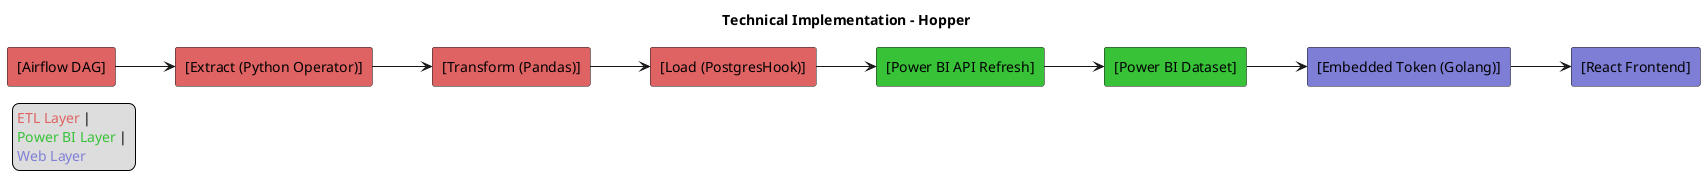 @startuml Hopper_Technical_Implementation
title Technical Implementation - Hopper
skinparam componentStyle rectangle
left to right direction

component "[Airflow DAG]" as dag #df6363 {
}

component "[Extract (Python Operator)]" as extract #df6363 {
}

component "[Transform (Pandas)]" as transform #df6363 {
}

component "[Load (PostgresHook)]" as load #df6363 {
}

component "[Power BI API Refresh]" as pbi_refresh #37c237 {
}

component "[Power BI Dataset]" as pbi_dataset #37c237 {
}

component "[Embedded Token (Golang)]" as golang #7e7ed6 {
}

component "[React Frontend]" as react #7e7ed6 {
}

dag --> extract
extract --> transform
transform --> load
load --> pbi_refresh
pbi_refresh --> pbi_dataset
pbi_dataset --> golang
golang --> react

legend left
  <color:#df6363>ETL Layer</color> | 
  <color:#37c237>Power BI Layer</color> | 
  <color:#7e7ed6>Web Layer</color>
endlegend

@enduml
